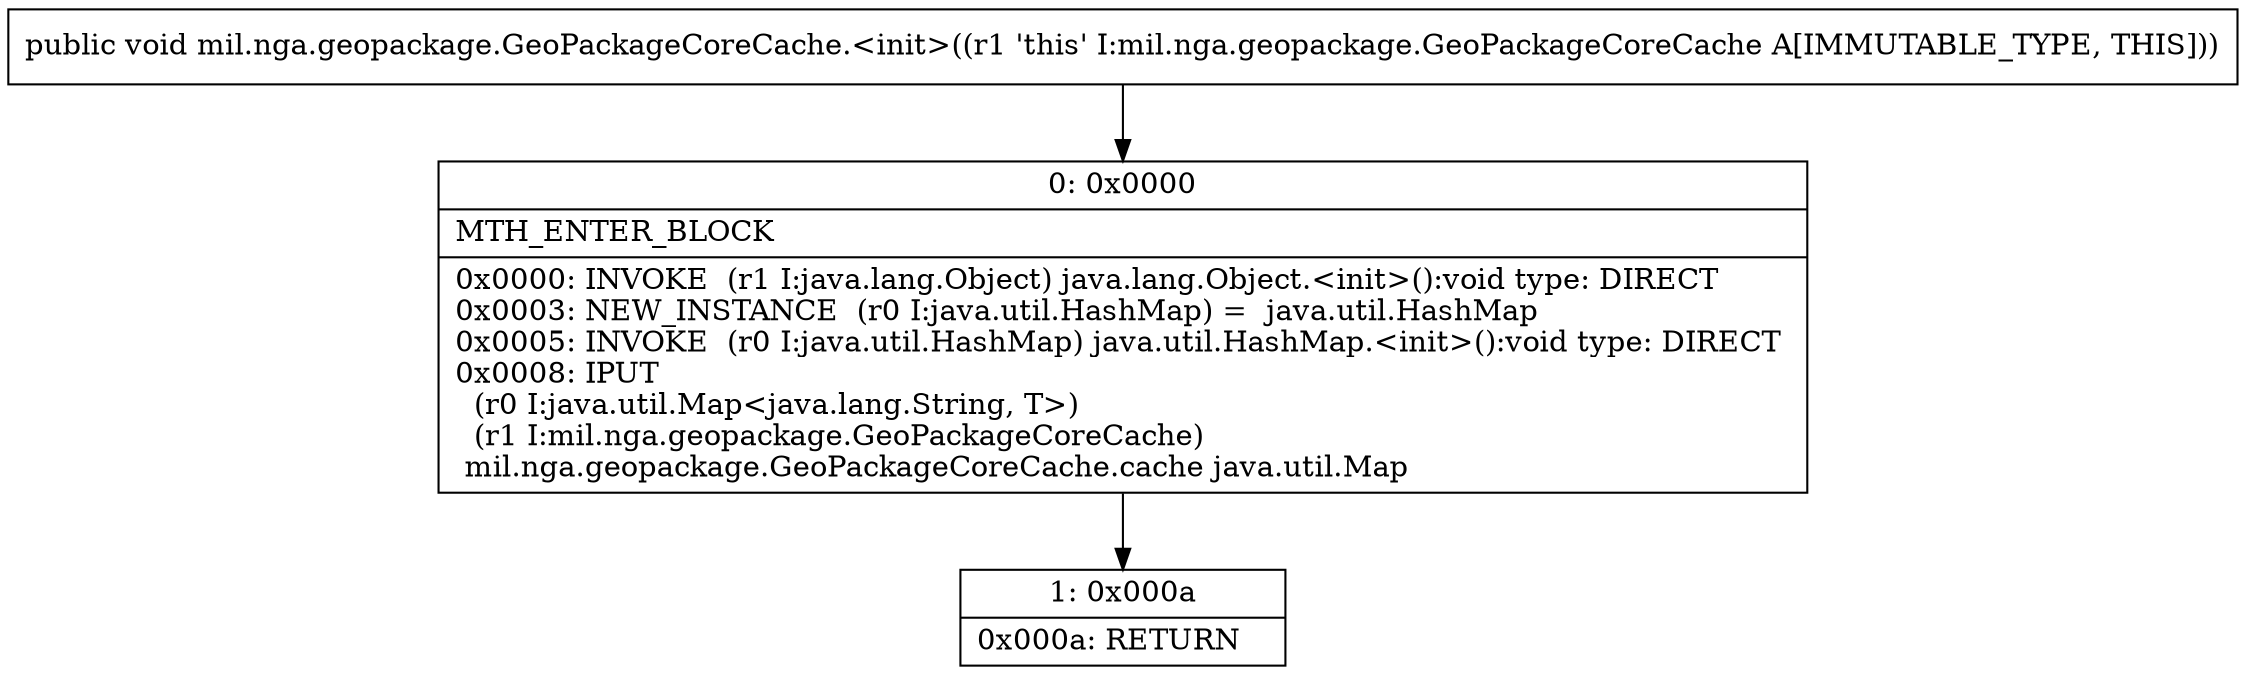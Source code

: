 digraph "CFG formil.nga.geopackage.GeoPackageCoreCache.\<init\>()V" {
Node_0 [shape=record,label="{0\:\ 0x0000|MTH_ENTER_BLOCK\l|0x0000: INVOKE  (r1 I:java.lang.Object) java.lang.Object.\<init\>():void type: DIRECT \l0x0003: NEW_INSTANCE  (r0 I:java.util.HashMap) =  java.util.HashMap \l0x0005: INVOKE  (r0 I:java.util.HashMap) java.util.HashMap.\<init\>():void type: DIRECT \l0x0008: IPUT  \l  (r0 I:java.util.Map\<java.lang.String, T\>)\l  (r1 I:mil.nga.geopackage.GeoPackageCoreCache)\l mil.nga.geopackage.GeoPackageCoreCache.cache java.util.Map \l}"];
Node_1 [shape=record,label="{1\:\ 0x000a|0x000a: RETURN   \l}"];
MethodNode[shape=record,label="{public void mil.nga.geopackage.GeoPackageCoreCache.\<init\>((r1 'this' I:mil.nga.geopackage.GeoPackageCoreCache A[IMMUTABLE_TYPE, THIS])) }"];
MethodNode -> Node_0;
Node_0 -> Node_1;
}

